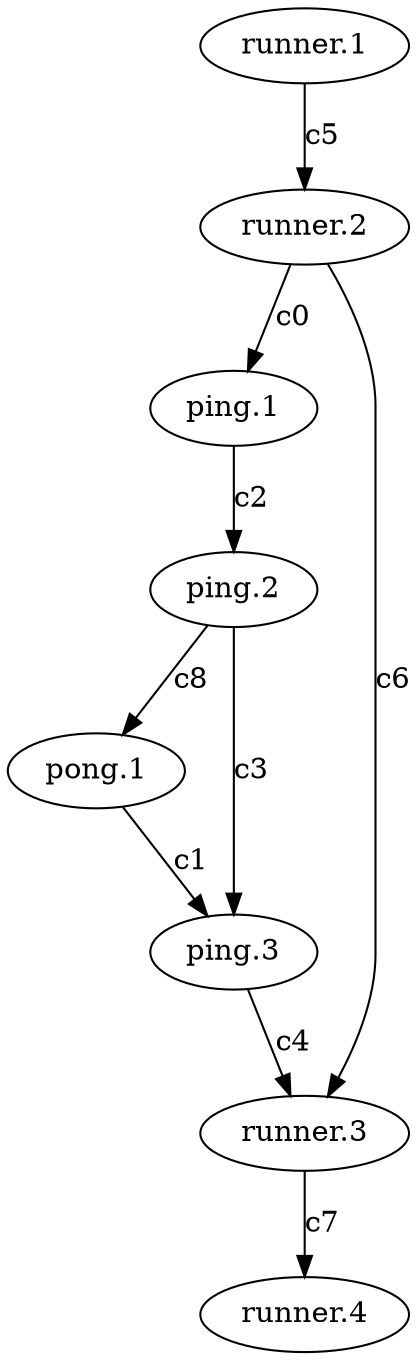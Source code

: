 digraph G {
"process_runner.2" [label="runner.2"];
"process_ping.1" [label="ping.1"];
"process_pong.1" [label="pong.1"];
"process_ping.3" [label="ping.3"];
"process_ping.2" [label="ping.2"];
"process_runner.3" [label="runner.3"];
"process_runner.1" [label="runner.1"];
"process_runner.4" [label="runner.4"];
"process_runner.2" -> "process_ping.1"  [label=c0];
"process_pong.1" -> "process_ping.3"  [label=c1];
"process_ping.1" -> "process_ping.2"  [label=c2];
"process_ping.2" -> "process_ping.3"  [label=c3];
"process_ping.3" -> "process_runner.3"  [label=c4];
"process_runner.1" -> "process_runner.2"  [label=c5];
"process_runner.2" -> "process_runner.3"  [label=c6];
"process_runner.3" -> "process_runner.4"  [label=c7];
"process_ping.2" -> "process_pong.1"  [label=c8];
}
